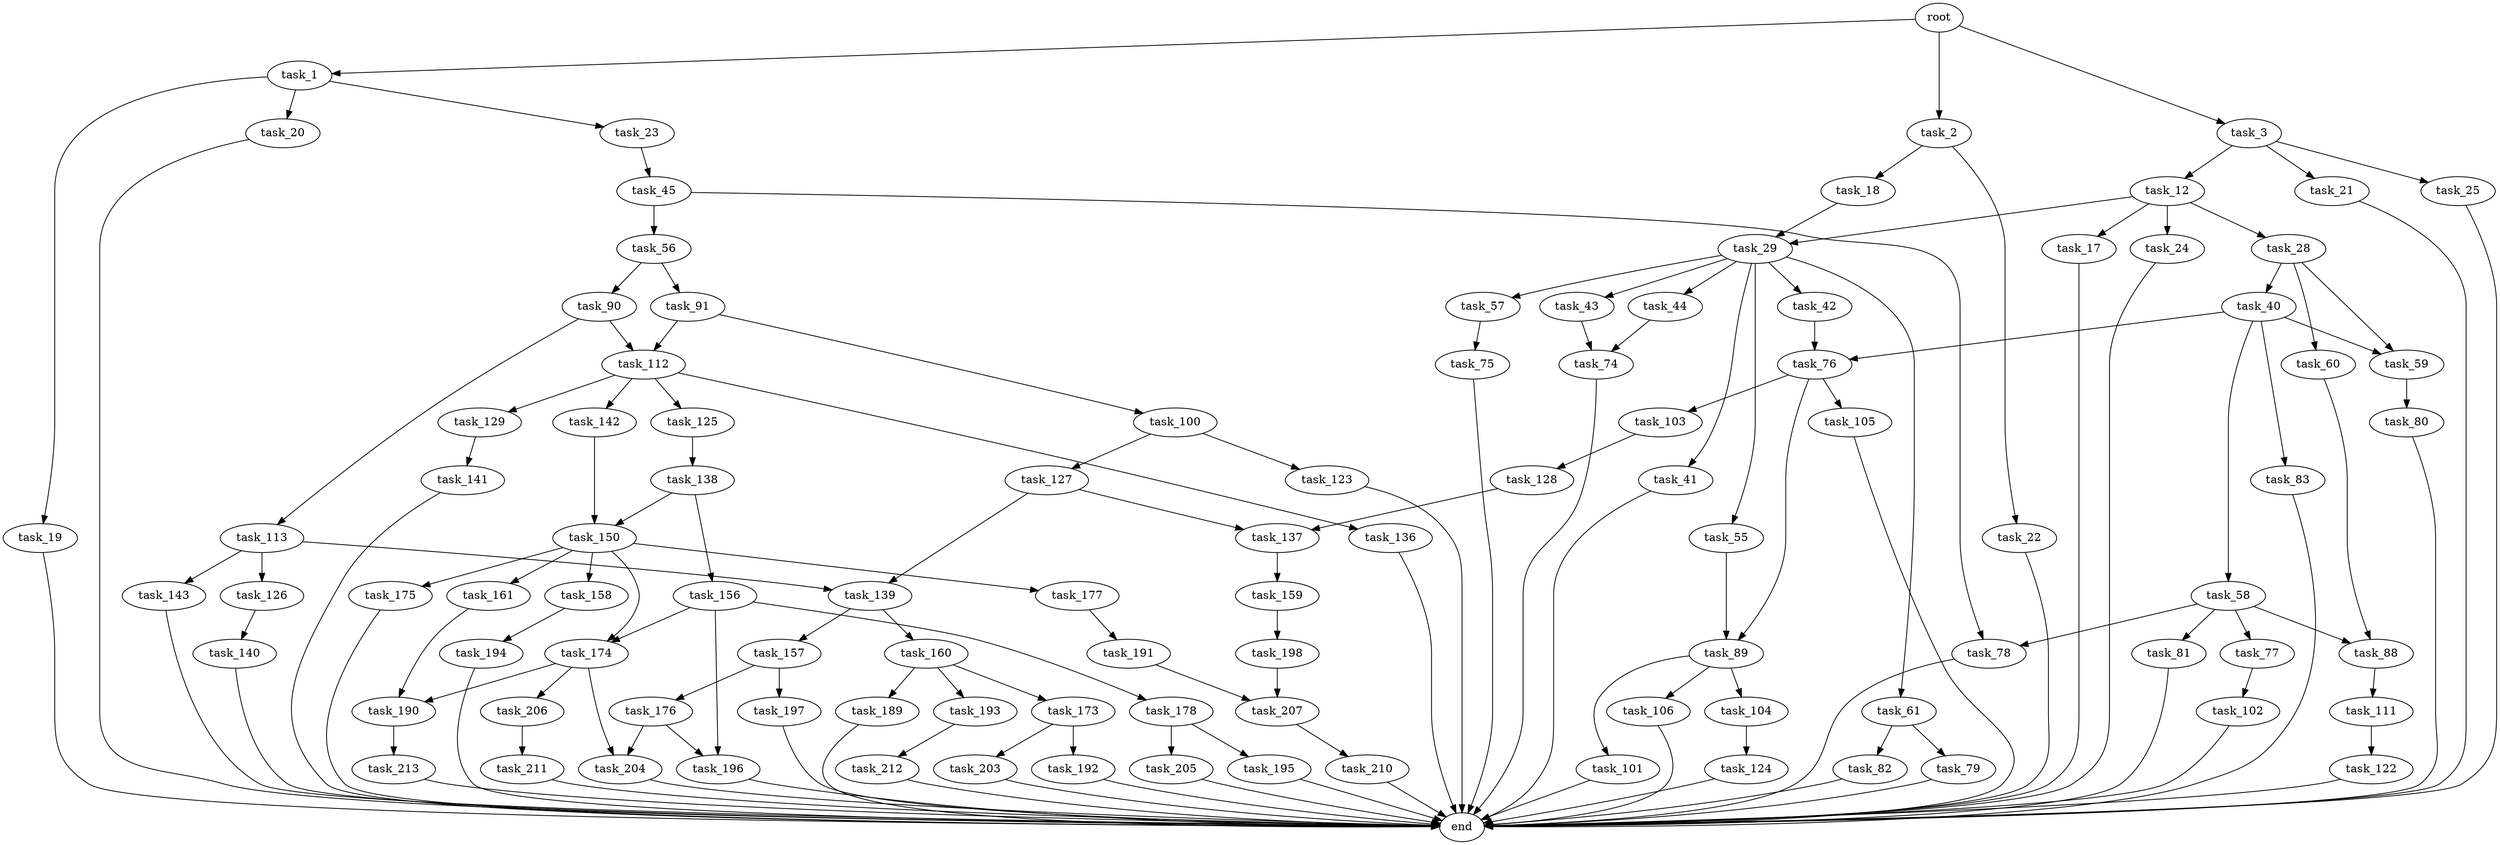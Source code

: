 digraph G {
  root [size="0.000000"];
  task_1 [size="952811611.000000"];
  task_2 [size="782757789696.000000"];
  task_3 [size="7328989358.000000"];
  task_19 [size="28991029248.000000"];
  task_20 [size="80371322830.000000"];
  task_23 [size="194874354804.000000"];
  task_18 [size="89554762524.000000"];
  task_22 [size="549755813888.000000"];
  task_12 [size="549755813888.000000"];
  task_21 [size="8589934592.000000"];
  task_25 [size="881883048696.000000"];
  task_17 [size="1487523248.000000"];
  task_24 [size="782757789696.000000"];
  task_28 [size="549755813888.000000"];
  task_29 [size="156380727501.000000"];
  end [size="0.000000"];
  task_45 [size="1073741824000.000000"];
  task_40 [size="24136493038.000000"];
  task_59 [size="549755813888.000000"];
  task_60 [size="14897615182.000000"];
  task_41 [size="4480245010.000000"];
  task_42 [size="3636133565.000000"];
  task_43 [size="28991029248.000000"];
  task_44 [size="1118541426748.000000"];
  task_55 [size="231928233984.000000"];
  task_57 [size="33738343703.000000"];
  task_61 [size="231928233984.000000"];
  task_58 [size="368293445632.000000"];
  task_76 [size="515812339471.000000"];
  task_83 [size="212744060114.000000"];
  task_74 [size="1073741824000.000000"];
  task_56 [size="4230727557.000000"];
  task_78 [size="549755813888.000000"];
  task_89 [size="3827778807.000000"];
  task_90 [size="348625242147.000000"];
  task_91 [size="780017583202.000000"];
  task_75 [size="549755813888.000000"];
  task_77 [size="368293445632.000000"];
  task_81 [size="7213745657.000000"];
  task_88 [size="1336953813473.000000"];
  task_80 [size="8589934592.000000"];
  task_79 [size="489519514910.000000"];
  task_82 [size="62693748036.000000"];
  task_103 [size="42249751396.000000"];
  task_105 [size="28991029248.000000"];
  task_102 [size="782757789696.000000"];
  task_111 [size="782757789696.000000"];
  task_101 [size="187708541695.000000"];
  task_104 [size="549755813888.000000"];
  task_106 [size="3395060586.000000"];
  task_112 [size="23115779709.000000"];
  task_113 [size="782757789696.000000"];
  task_100 [size="389173872962.000000"];
  task_123 [size="91961412283.000000"];
  task_127 [size="12799872083.000000"];
  task_128 [size="11268066453.000000"];
  task_124 [size="795354110200.000000"];
  task_122 [size="43325171844.000000"];
  task_125 [size="8589934592.000000"];
  task_129 [size="8589934592.000000"];
  task_136 [size="20935600018.000000"];
  task_142 [size="68719476736.000000"];
  task_126 [size="968316483784.000000"];
  task_139 [size="68719476736.000000"];
  task_143 [size="782757789696.000000"];
  task_138 [size="782757789696.000000"];
  task_140 [size="8589934592.000000"];
  task_137 [size="134217728000.000000"];
  task_141 [size="1458015944.000000"];
  task_159 [size="368293445632.000000"];
  task_150 [size="327337869349.000000"];
  task_156 [size="26240214400.000000"];
  task_157 [size="81752157797.000000"];
  task_160 [size="104929049622.000000"];
  task_158 [size="2700714142.000000"];
  task_161 [size="172771792022.000000"];
  task_174 [size="68719476736.000000"];
  task_175 [size="72431089900.000000"];
  task_177 [size="688006038.000000"];
  task_178 [size="549755813888.000000"];
  task_196 [size="159372157584.000000"];
  task_176 [size="85846155244.000000"];
  task_197 [size="18448253631.000000"];
  task_194 [size="708938642.000000"];
  task_198 [size="126291138732.000000"];
  task_173 [size="181389937080.000000"];
  task_189 [size="5614347346.000000"];
  task_193 [size="368293445632.000000"];
  task_190 [size="47878884316.000000"];
  task_192 [size="43510234428.000000"];
  task_203 [size="16082869004.000000"];
  task_204 [size="22237333696.000000"];
  task_206 [size="181466308908.000000"];
  task_191 [size="1073741824000.000000"];
  task_195 [size="446866371141.000000"];
  task_205 [size="193944579988.000000"];
  task_213 [size="147839268720.000000"];
  task_207 [size="8589934592.000000"];
  task_212 [size="1073741824000.000000"];
  task_211 [size="782757789696.000000"];
  task_210 [size="2708947368.000000"];

  root -> task_1 [size="1.000000"];
  root -> task_2 [size="1.000000"];
  root -> task_3 [size="1.000000"];
  task_1 -> task_19 [size="75497472.000000"];
  task_1 -> task_20 [size="75497472.000000"];
  task_1 -> task_23 [size="75497472.000000"];
  task_2 -> task_18 [size="679477248.000000"];
  task_2 -> task_22 [size="679477248.000000"];
  task_3 -> task_12 [size="134217728.000000"];
  task_3 -> task_21 [size="134217728.000000"];
  task_3 -> task_25 [size="134217728.000000"];
  task_19 -> end [size="1.000000"];
  task_20 -> end [size="1.000000"];
  task_23 -> task_45 [size="134217728.000000"];
  task_18 -> task_29 [size="134217728.000000"];
  task_22 -> end [size="1.000000"];
  task_12 -> task_17 [size="536870912.000000"];
  task_12 -> task_24 [size="536870912.000000"];
  task_12 -> task_28 [size="536870912.000000"];
  task_12 -> task_29 [size="536870912.000000"];
  task_21 -> end [size="1.000000"];
  task_25 -> end [size="1.000000"];
  task_17 -> end [size="1.000000"];
  task_24 -> end [size="1.000000"];
  task_28 -> task_40 [size="536870912.000000"];
  task_28 -> task_59 [size="536870912.000000"];
  task_28 -> task_60 [size="536870912.000000"];
  task_29 -> task_41 [size="209715200.000000"];
  task_29 -> task_42 [size="209715200.000000"];
  task_29 -> task_43 [size="209715200.000000"];
  task_29 -> task_44 [size="209715200.000000"];
  task_29 -> task_55 [size="209715200.000000"];
  task_29 -> task_57 [size="209715200.000000"];
  task_29 -> task_61 [size="209715200.000000"];
  task_45 -> task_56 [size="838860800.000000"];
  task_45 -> task_78 [size="838860800.000000"];
  task_40 -> task_58 [size="679477248.000000"];
  task_40 -> task_59 [size="679477248.000000"];
  task_40 -> task_76 [size="679477248.000000"];
  task_40 -> task_83 [size="679477248.000000"];
  task_59 -> task_80 [size="536870912.000000"];
  task_60 -> task_88 [size="411041792.000000"];
  task_41 -> end [size="1.000000"];
  task_42 -> task_76 [size="75497472.000000"];
  task_43 -> task_74 [size="75497472.000000"];
  task_44 -> task_74 [size="679477248.000000"];
  task_55 -> task_89 [size="301989888.000000"];
  task_57 -> task_75 [size="75497472.000000"];
  task_61 -> task_79 [size="301989888.000000"];
  task_61 -> task_82 [size="301989888.000000"];
  task_58 -> task_77 [size="411041792.000000"];
  task_58 -> task_78 [size="411041792.000000"];
  task_58 -> task_81 [size="411041792.000000"];
  task_58 -> task_88 [size="411041792.000000"];
  task_76 -> task_89 [size="838860800.000000"];
  task_76 -> task_103 [size="838860800.000000"];
  task_76 -> task_105 [size="838860800.000000"];
  task_83 -> end [size="1.000000"];
  task_74 -> end [size="1.000000"];
  task_56 -> task_90 [size="301989888.000000"];
  task_56 -> task_91 [size="301989888.000000"];
  task_78 -> end [size="1.000000"];
  task_89 -> task_101 [size="411041792.000000"];
  task_89 -> task_104 [size="411041792.000000"];
  task_89 -> task_106 [size="411041792.000000"];
  task_90 -> task_112 [size="679477248.000000"];
  task_90 -> task_113 [size="679477248.000000"];
  task_91 -> task_100 [size="838860800.000000"];
  task_91 -> task_112 [size="838860800.000000"];
  task_75 -> end [size="1.000000"];
  task_77 -> task_102 [size="411041792.000000"];
  task_81 -> end [size="1.000000"];
  task_88 -> task_111 [size="838860800.000000"];
  task_80 -> end [size="1.000000"];
  task_79 -> end [size="1.000000"];
  task_82 -> end [size="1.000000"];
  task_103 -> task_128 [size="33554432.000000"];
  task_105 -> end [size="1.000000"];
  task_102 -> end [size="1.000000"];
  task_111 -> task_122 [size="679477248.000000"];
  task_101 -> end [size="1.000000"];
  task_104 -> task_124 [size="536870912.000000"];
  task_106 -> end [size="1.000000"];
  task_112 -> task_125 [size="679477248.000000"];
  task_112 -> task_129 [size="679477248.000000"];
  task_112 -> task_136 [size="679477248.000000"];
  task_112 -> task_142 [size="679477248.000000"];
  task_113 -> task_126 [size="679477248.000000"];
  task_113 -> task_139 [size="679477248.000000"];
  task_113 -> task_143 [size="679477248.000000"];
  task_100 -> task_123 [size="301989888.000000"];
  task_100 -> task_127 [size="301989888.000000"];
  task_123 -> end [size="1.000000"];
  task_127 -> task_137 [size="411041792.000000"];
  task_127 -> task_139 [size="411041792.000000"];
  task_128 -> task_137 [size="838860800.000000"];
  task_124 -> end [size="1.000000"];
  task_122 -> end [size="1.000000"];
  task_125 -> task_138 [size="33554432.000000"];
  task_129 -> task_141 [size="33554432.000000"];
  task_136 -> end [size="1.000000"];
  task_142 -> task_150 [size="134217728.000000"];
  task_126 -> task_140 [size="679477248.000000"];
  task_139 -> task_157 [size="134217728.000000"];
  task_139 -> task_160 [size="134217728.000000"];
  task_143 -> end [size="1.000000"];
  task_138 -> task_150 [size="679477248.000000"];
  task_138 -> task_156 [size="679477248.000000"];
  task_140 -> end [size="1.000000"];
  task_137 -> task_159 [size="209715200.000000"];
  task_141 -> end [size="1.000000"];
  task_159 -> task_198 [size="411041792.000000"];
  task_150 -> task_158 [size="209715200.000000"];
  task_150 -> task_161 [size="209715200.000000"];
  task_150 -> task_174 [size="209715200.000000"];
  task_150 -> task_175 [size="209715200.000000"];
  task_150 -> task_177 [size="209715200.000000"];
  task_156 -> task_174 [size="838860800.000000"];
  task_156 -> task_178 [size="838860800.000000"];
  task_156 -> task_196 [size="838860800.000000"];
  task_157 -> task_176 [size="301989888.000000"];
  task_157 -> task_197 [size="301989888.000000"];
  task_160 -> task_173 [size="209715200.000000"];
  task_160 -> task_189 [size="209715200.000000"];
  task_160 -> task_193 [size="209715200.000000"];
  task_158 -> task_194 [size="75497472.000000"];
  task_161 -> task_190 [size="301989888.000000"];
  task_174 -> task_190 [size="134217728.000000"];
  task_174 -> task_204 [size="134217728.000000"];
  task_174 -> task_206 [size="134217728.000000"];
  task_175 -> end [size="1.000000"];
  task_177 -> task_191 [size="75497472.000000"];
  task_178 -> task_195 [size="536870912.000000"];
  task_178 -> task_205 [size="536870912.000000"];
  task_196 -> end [size="1.000000"];
  task_176 -> task_196 [size="75497472.000000"];
  task_176 -> task_204 [size="75497472.000000"];
  task_197 -> end [size="1.000000"];
  task_194 -> end [size="1.000000"];
  task_198 -> task_207 [size="134217728.000000"];
  task_173 -> task_192 [size="209715200.000000"];
  task_173 -> task_203 [size="209715200.000000"];
  task_189 -> end [size="1.000000"];
  task_193 -> task_212 [size="411041792.000000"];
  task_190 -> task_213 [size="838860800.000000"];
  task_192 -> end [size="1.000000"];
  task_203 -> end [size="1.000000"];
  task_204 -> end [size="1.000000"];
  task_206 -> task_211 [size="134217728.000000"];
  task_191 -> task_207 [size="838860800.000000"];
  task_195 -> end [size="1.000000"];
  task_205 -> end [size="1.000000"];
  task_213 -> end [size="1.000000"];
  task_207 -> task_210 [size="33554432.000000"];
  task_212 -> end [size="1.000000"];
  task_211 -> end [size="1.000000"];
  task_210 -> end [size="1.000000"];
}
